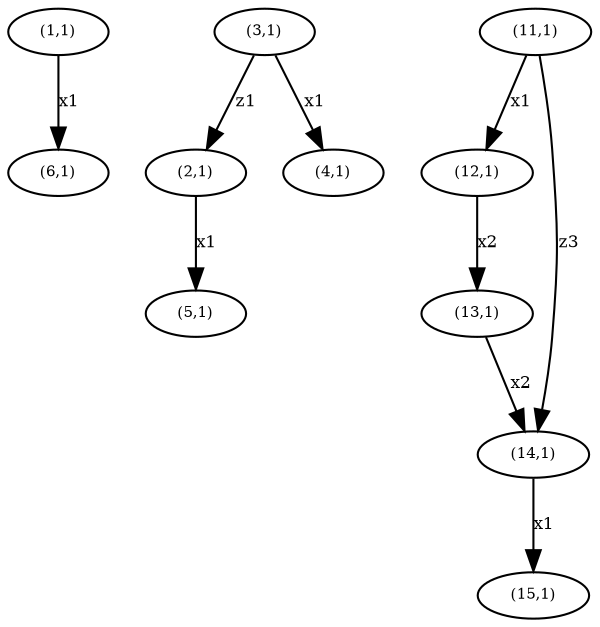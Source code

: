 digraph D1_1 {
"Hv(1,1)" [label="(1,1)",fontsize=7,width=.01,height=.01];
"Hv(1,1)" -> "Hv(6,1)" [label="x1",fontsize=8];
"Hv(2,1)" [label="(2,1)",fontsize=7,width=.01,height=.01];
"Hv(2,1)" -> "Hv(5,1)" [label="x1",fontsize=8];
"Hv(3,1)" [label="(3,1)",fontsize=7,width=.01,height=.01];
"Hv(3,1)" -> "Hv(4,1)" [label="x1",fontsize=8];
"Hv(3,1)" -> "Hv(2,1)" [label="z1",fontsize=8];
"Hv(4,1)" [label="(4,1)",fontsize=7,width=.01,height=.01];
"Hv(5,1)" [label="(5,1)",fontsize=7,width=.01,height=.01];
"Hv(6,1)" [label="(6,1)",fontsize=7,width=.01,height=.01];
"Hv(11,1)" [label="(11,1)",fontsize=7,width=.01,height=.01];
"Hv(11,1)" -> "Hv(12,1)" [label="x1",fontsize=8];
"Hv(11,1)" -> "Hv(14,1)" [label="z3",fontsize=8];
"Hv(12,1)" [label="(12,1)",fontsize=7,width=.01,height=.01];
"Hv(12,1)" -> "Hv(13,1)" [label="x2",fontsize=8];
"Hv(13,1)" [label="(13,1)",fontsize=7,width=.01,height=.01];
"Hv(13,1)" -> "Hv(14,1)" [label="x2",fontsize=8];
"Hv(14,1)" [label="(14,1)",fontsize=7,width=.01,height=.01];
"Hv(14,1)" -> "Hv(15,1)" [label="x1",fontsize=8];
"Hv(15,1)" [label="(15,1)",fontsize=7,width=.01,height=.01];}